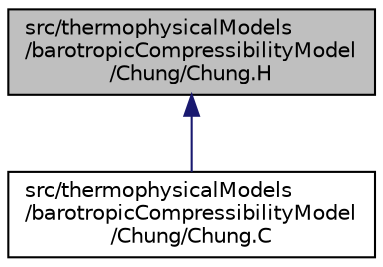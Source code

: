 digraph "src/thermophysicalModels/barotropicCompressibilityModel/Chung/Chung.H"
{
  bgcolor="transparent";
  edge [fontname="Helvetica",fontsize="10",labelfontname="Helvetica",labelfontsize="10"];
  node [fontname="Helvetica",fontsize="10",shape=record];
  Node1 [label="src/thermophysicalModels\l/barotropicCompressibilityModel\l/Chung/Chung.H",height=0.2,width=0.4,color="black", fillcolor="grey75", style="filled", fontcolor="black"];
  Node1 -> Node2 [dir="back",color="midnightblue",fontsize="10",style="solid",fontname="Helvetica"];
  Node2 [label="src/thermophysicalModels\l/barotropicCompressibilityModel\l/Chung/Chung.C",height=0.2,width=0.4,color="black",URL="$a10162.html"];
}
